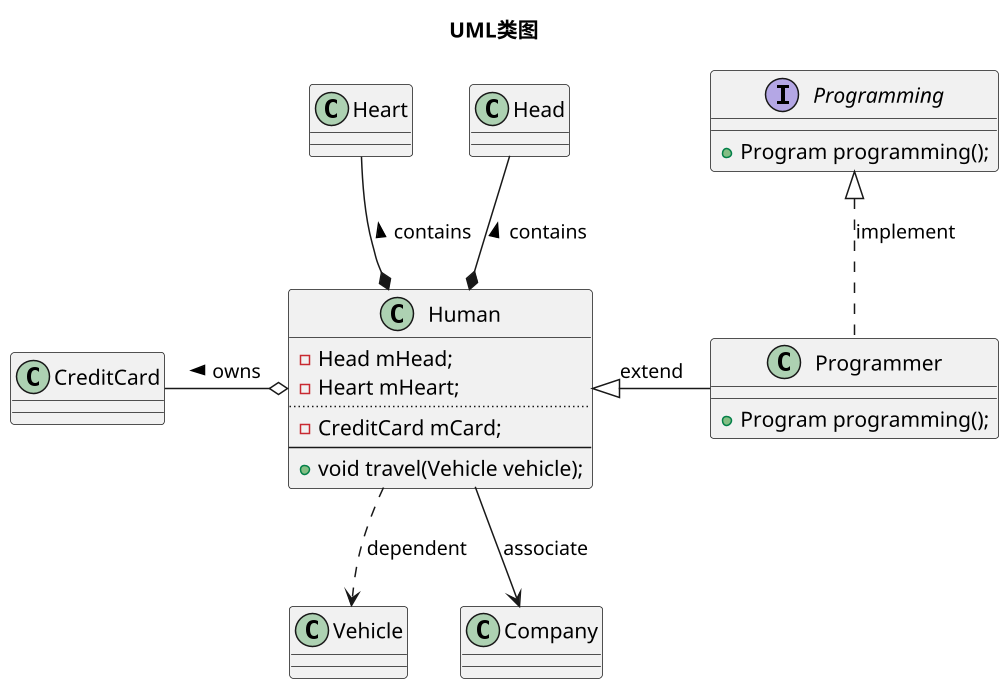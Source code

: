 @startuml

title UML类图
scale 1.5
/'组合关系(composition)'/
class Human {
    - Head mHead;
    - Heart mHeart;
    ..
    - CreditCard mCard;
    --
    + void travel(Vehicle vehicle);
}

Human *-up- Head : contains >
Human *-up- Heart : contains >

/'聚合关系(aggregation)'/
Human o-left- CreditCard : owns >

/'依赖关系(dependency)'/
Human .down.> Vehicle : dependent

/'关联关系(association'/
Human -down-> Company : associate

/'继承关系(extension)'/
interface Programming {
    + Program programming();
}
class Programmer {
    + Program programming();
}
Programmer -left-|> Human : extend
Programmer .up.|> Programming : implement

@enduml